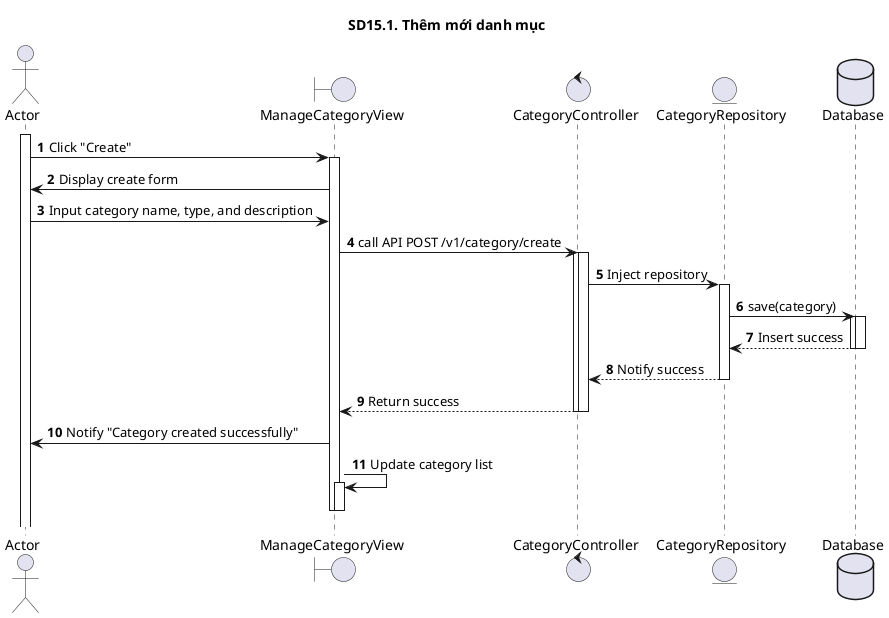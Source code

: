 @startuml SQ
autonumber
title SD15.1. Thêm mới danh mục
actor "Actor" as actor
boundary "ManageCategoryView" as manageView
control "CategoryController" as controller
entity "CategoryRepository" as model
database "Database" as database
activate actor
actor -> manageView : Click "Create"
activate manageView
    manageView -> actor : Display create form
    actor -> manageView : Input category name, type, and description
    manageView -> controller : call API POST /v1/category/create
    activate controller
activate controller
    controller -> model : Inject repository
activate model
    model -> database : save(category)
    activate database
activate database
    database --> model : Insert success
deactivate database
    deactivate database
    model --> controller : Notify success
deactivate model
    deactivate model
    controller --> manageView : Return success
deactivate controller
    deactivate controller
    manageView -> actor : Notify "Category created successfully"
    manageView -> manageView : Update category list
activate manageView
deactivate manageView
deactivate manageView